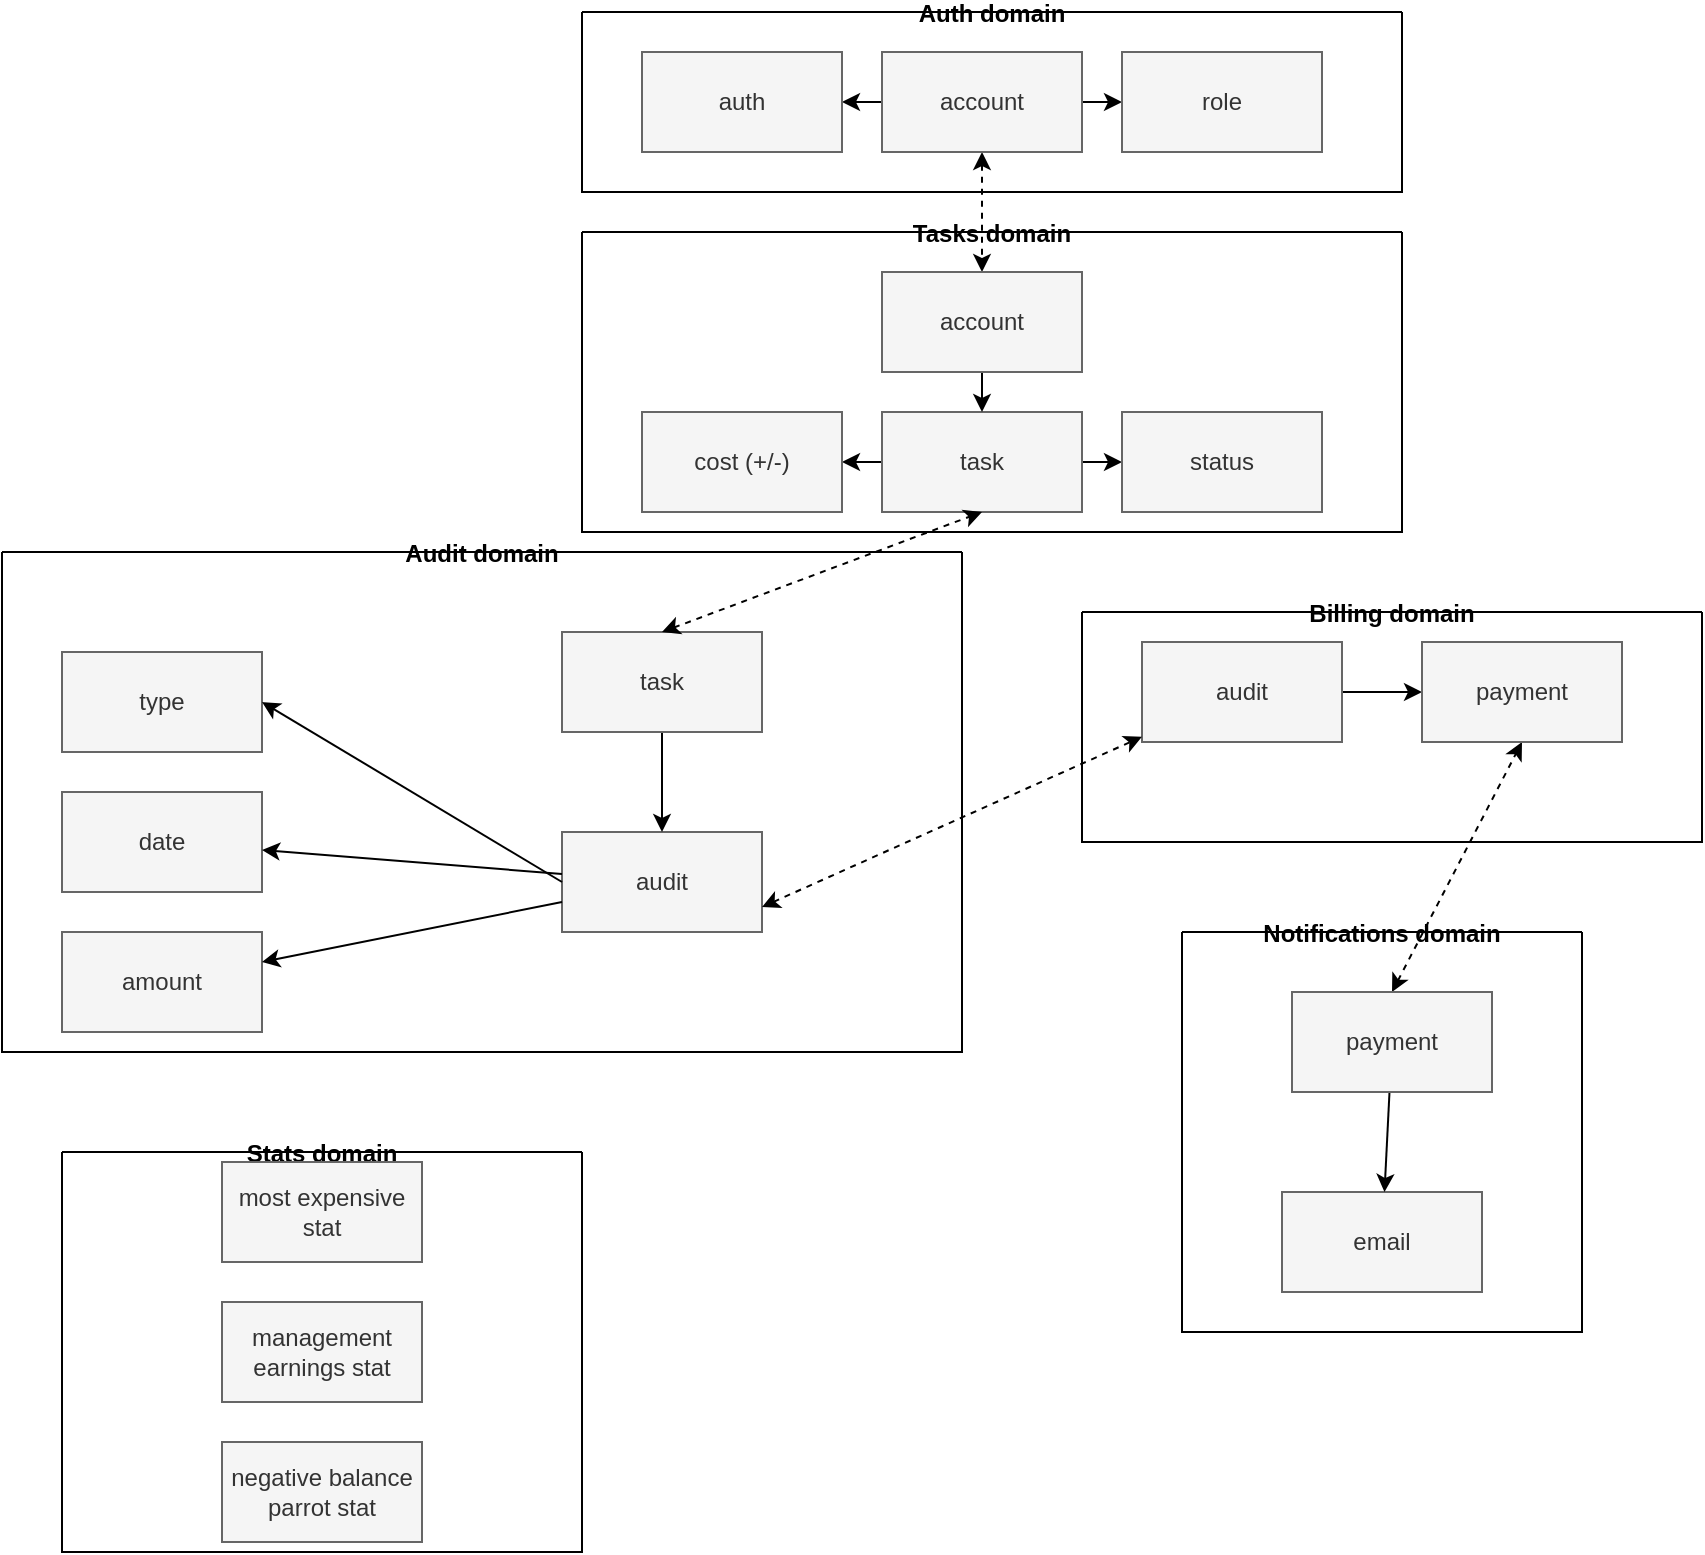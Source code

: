 <mxfile>
    <diagram id="uMWUyiQ8AZveLk_QPZTL" name="Page-1">
        <mxGraphModel dx="2130" dy="1533" grid="1" gridSize="10" guides="1" tooltips="1" connect="1" arrows="1" fold="1" page="0" pageScale="1" pageWidth="850" pageHeight="1100" math="0" shadow="0">
            <root>
                <mxCell id="0"/>
                <mxCell id="1" parent="0"/>
                <mxCell id="34" value="" style="edgeStyle=none;html=1;" edge="1" parent="1" source="37" target="38">
                    <mxGeometry relative="1" as="geometry"/>
                </mxCell>
                <mxCell id="35" value="" style="edgeStyle=none;html=1;" edge="1" parent="1" source="37" target="39">
                    <mxGeometry relative="1" as="geometry"/>
                </mxCell>
                <mxCell id="65" value="" style="edgeStyle=none;html=1;dashed=1;startArrow=classic;startFill=1;" edge="1" parent="1" source="37" target="63">
                    <mxGeometry relative="1" as="geometry"/>
                </mxCell>
                <mxCell id="37" value="account" style="rounded=0;whiteSpace=wrap;html=1;fillColor=#f5f5f5;fontColor=#333333;strokeColor=#666666;" vertex="1" parent="1">
                    <mxGeometry x="220" y="20" width="100" height="50" as="geometry"/>
                </mxCell>
                <mxCell id="38" value="role" style="rounded=0;whiteSpace=wrap;html=1;fillColor=#f5f5f5;fontColor=#333333;strokeColor=#666666;" vertex="1" parent="1">
                    <mxGeometry x="340" y="20" width="100" height="50" as="geometry"/>
                </mxCell>
                <mxCell id="39" value="auth" style="rounded=0;whiteSpace=wrap;html=1;fillColor=#f5f5f5;fontColor=#333333;strokeColor=#666666;" vertex="1" parent="1">
                    <mxGeometry x="100" y="20" width="100" height="50" as="geometry"/>
                </mxCell>
                <mxCell id="40" value="" style="edgeStyle=none;html=1;" edge="1" parent="1" source="42" target="43">
                    <mxGeometry relative="1" as="geometry"/>
                </mxCell>
                <mxCell id="41" value="" style="edgeStyle=none;html=1;entryX=0;entryY=0.5;entryDx=0;entryDy=0;" edge="1" parent="1" source="42" target="45">
                    <mxGeometry relative="1" as="geometry"/>
                </mxCell>
                <mxCell id="42" value="task" style="rounded=0;whiteSpace=wrap;html=1;fillColor=#f5f5f5;fontColor=#333333;strokeColor=#666666;" vertex="1" parent="1">
                    <mxGeometry x="220" y="200" width="100" height="50" as="geometry"/>
                </mxCell>
                <mxCell id="43" value="cost (+/-)" style="rounded=0;whiteSpace=wrap;html=1;fillColor=#f5f5f5;fontColor=#333333;strokeColor=#666666;" vertex="1" parent="1">
                    <mxGeometry x="100" y="200" width="100" height="50" as="geometry"/>
                </mxCell>
                <mxCell id="45" value="status" style="rounded=0;whiteSpace=wrap;html=1;fillColor=#f5f5f5;fontColor=#333333;strokeColor=#666666;" vertex="1" parent="1">
                    <mxGeometry x="340" y="200" width="100" height="50" as="geometry"/>
                </mxCell>
                <mxCell id="59" style="edgeStyle=none;html=1;exitX=0.5;exitY=0;exitDx=0;exitDy=0;startArrow=classic;entryX=0.5;entryY=1;entryDx=0;entryDy=0;startFill=1;dashed=1;" edge="1" parent="1" source="75" target="58">
                    <mxGeometry relative="1" as="geometry">
                        <mxPoint x="570" y="490" as="targetPoint"/>
                    </mxGeometry>
                </mxCell>
                <mxCell id="61" value="Auth domain" style="swimlane;startSize=0;" vertex="1" parent="1">
                    <mxGeometry x="70" width="410" height="90" as="geometry">
                        <mxRectangle x="70" y="90" width="50" height="40" as="alternateBounds"/>
                    </mxGeometry>
                </mxCell>
                <mxCell id="62" value="Tasks domain" style="swimlane;startSize=0;" vertex="1" parent="1">
                    <mxGeometry x="70" y="110" width="410" height="150" as="geometry"/>
                </mxCell>
                <mxCell id="64" value="" style="edgeStyle=none;html=1;" edge="1" parent="1" source="63" target="42">
                    <mxGeometry relative="1" as="geometry"/>
                </mxCell>
                <mxCell id="63" value="account" style="rounded=0;whiteSpace=wrap;html=1;fillColor=#f5f5f5;fontColor=#333333;strokeColor=#666666;" vertex="1" parent="1">
                    <mxGeometry x="220" y="130" width="100" height="50" as="geometry"/>
                </mxCell>
                <mxCell id="66" value="Audit domain" style="swimlane;startSize=0;" vertex="1" parent="1">
                    <mxGeometry x="-220" y="270" width="480" height="250" as="geometry"/>
                </mxCell>
                <mxCell id="50" value="audit" style="rounded=0;whiteSpace=wrap;html=1;fillColor=#f5f5f5;fontColor=#333333;strokeColor=#666666;" vertex="1" parent="66">
                    <mxGeometry x="280" y="140" width="100" height="50" as="geometry"/>
                </mxCell>
                <mxCell id="51" value="type" style="rounded=0;whiteSpace=wrap;html=1;fillColor=#f5f5f5;fontColor=#333333;strokeColor=#666666;" vertex="1" parent="66">
                    <mxGeometry x="30" y="50" width="100" height="50" as="geometry"/>
                </mxCell>
                <mxCell id="46" style="edgeStyle=none;html=1;exitX=0;exitY=0.5;exitDx=0;exitDy=0;entryX=1;entryY=0.5;entryDx=0;entryDy=0;" edge="1" parent="66" source="50" target="51">
                    <mxGeometry relative="1" as="geometry"/>
                </mxCell>
                <mxCell id="52" value="amount" style="rounded=0;whiteSpace=wrap;html=1;fillColor=#f5f5f5;fontColor=#333333;strokeColor=#666666;" vertex="1" parent="66">
                    <mxGeometry x="30" y="190" width="100" height="50" as="geometry"/>
                </mxCell>
                <mxCell id="47" value="" style="edgeStyle=none;html=1;" edge="1" parent="66" source="50" target="52">
                    <mxGeometry relative="1" as="geometry"/>
                </mxCell>
                <mxCell id="53" value="date" style="rounded=0;whiteSpace=wrap;html=1;fillColor=#f5f5f5;fontColor=#333333;strokeColor=#666666;" vertex="1" parent="66">
                    <mxGeometry x="30" y="120" width="100" height="50" as="geometry"/>
                </mxCell>
                <mxCell id="48" value="" style="edgeStyle=none;html=1;" edge="1" parent="66" source="50" target="53">
                    <mxGeometry relative="1" as="geometry"/>
                </mxCell>
                <mxCell id="79" value="" style="edgeStyle=none;html=1;startArrow=none;startFill=0;endArrow=classic;endFill=1;" edge="1" parent="66" source="67" target="50">
                    <mxGeometry relative="1" as="geometry"/>
                </mxCell>
                <mxCell id="67" value="task" style="rounded=0;whiteSpace=wrap;html=1;fillColor=#f5f5f5;fontColor=#333333;strokeColor=#666666;" vertex="1" parent="66">
                    <mxGeometry x="280" y="40" width="100" height="50" as="geometry"/>
                </mxCell>
                <mxCell id="69" style="edgeStyle=none;html=1;exitX=0.5;exitY=0;exitDx=0;exitDy=0;entryX=0.5;entryY=1;entryDx=0;entryDy=0;startArrow=classic;startFill=1;dashed=1;" edge="1" parent="1" source="67" target="42">
                    <mxGeometry relative="1" as="geometry"/>
                </mxCell>
                <mxCell id="70" value="Billing domain" style="swimlane;startSize=0;" vertex="1" parent="1">
                    <mxGeometry x="320" y="300" width="310" height="115" as="geometry"/>
                </mxCell>
                <mxCell id="80" value="" style="edgeStyle=none;html=1;startArrow=none;startFill=0;endArrow=classic;endFill=1;" edge="1" parent="70" source="71" target="58">
                    <mxGeometry relative="1" as="geometry"/>
                </mxCell>
                <mxCell id="71" value="audit" style="rounded=0;whiteSpace=wrap;html=1;fillColor=#f5f5f5;fontColor=#333333;strokeColor=#666666;" vertex="1" parent="70">
                    <mxGeometry x="30" y="15" width="100" height="50" as="geometry"/>
                </mxCell>
                <mxCell id="58" value="payment" style="rounded=0;whiteSpace=wrap;html=1;fillColor=#f5f5f5;fontColor=#333333;strokeColor=#666666;" vertex="1" parent="70">
                    <mxGeometry x="170" y="15" width="100" height="50" as="geometry"/>
                </mxCell>
                <mxCell id="73" style="edgeStyle=none;html=1;exitX=1;exitY=0.75;exitDx=0;exitDy=0;dashed=1;startArrow=classic;startFill=1;" edge="1" parent="1" source="50" target="71">
                    <mxGeometry relative="1" as="geometry"/>
                </mxCell>
                <mxCell id="74" value="Notifications domain" style="swimlane;startSize=0;" vertex="1" parent="1">
                    <mxGeometry x="370" y="460" width="200" height="200" as="geometry"/>
                </mxCell>
                <mxCell id="60" value="email" style="rounded=0;whiteSpace=wrap;html=1;fillColor=#f5f5f5;fontColor=#333333;strokeColor=#666666;" vertex="1" parent="74">
                    <mxGeometry x="50" y="130" width="100" height="50" as="geometry"/>
                </mxCell>
                <mxCell id="81" value="" style="edgeStyle=none;html=1;startArrow=none;startFill=0;endArrow=classic;endFill=1;" edge="1" parent="74" source="75" target="60">
                    <mxGeometry relative="1" as="geometry"/>
                </mxCell>
                <mxCell id="75" value="payment" style="rounded=0;whiteSpace=wrap;html=1;fillColor=#f5f5f5;fontColor=#333333;strokeColor=#666666;" vertex="1" parent="74">
                    <mxGeometry x="55" y="30" width="100" height="50" as="geometry"/>
                </mxCell>
                <mxCell id="77" value="Stats domain" style="swimlane;startSize=0;" vertex="1" parent="1">
                    <mxGeometry x="-190" y="570" width="260" height="200" as="geometry"/>
                </mxCell>
                <mxCell id="54" value="most expensive stat" style="rounded=0;whiteSpace=wrap;html=1;fillColor=#f5f5f5;fontColor=#333333;strokeColor=#666666;" vertex="1" parent="77">
                    <mxGeometry x="80" y="5" width="100" height="50" as="geometry"/>
                </mxCell>
                <mxCell id="55" value="management earnings stat" style="rounded=0;whiteSpace=wrap;html=1;fillColor=#f5f5f5;fontColor=#333333;strokeColor=#666666;" vertex="1" parent="77">
                    <mxGeometry x="80" y="75" width="100" height="50" as="geometry"/>
                </mxCell>
                <mxCell id="56" value="negative balance parrot stat" style="rounded=0;whiteSpace=wrap;html=1;fillColor=#f5f5f5;fontColor=#333333;strokeColor=#666666;" vertex="1" parent="77">
                    <mxGeometry x="80" y="145" width="100" height="50" as="geometry"/>
                </mxCell>
            </root>
        </mxGraphModel>
    </diagram>
</mxfile>